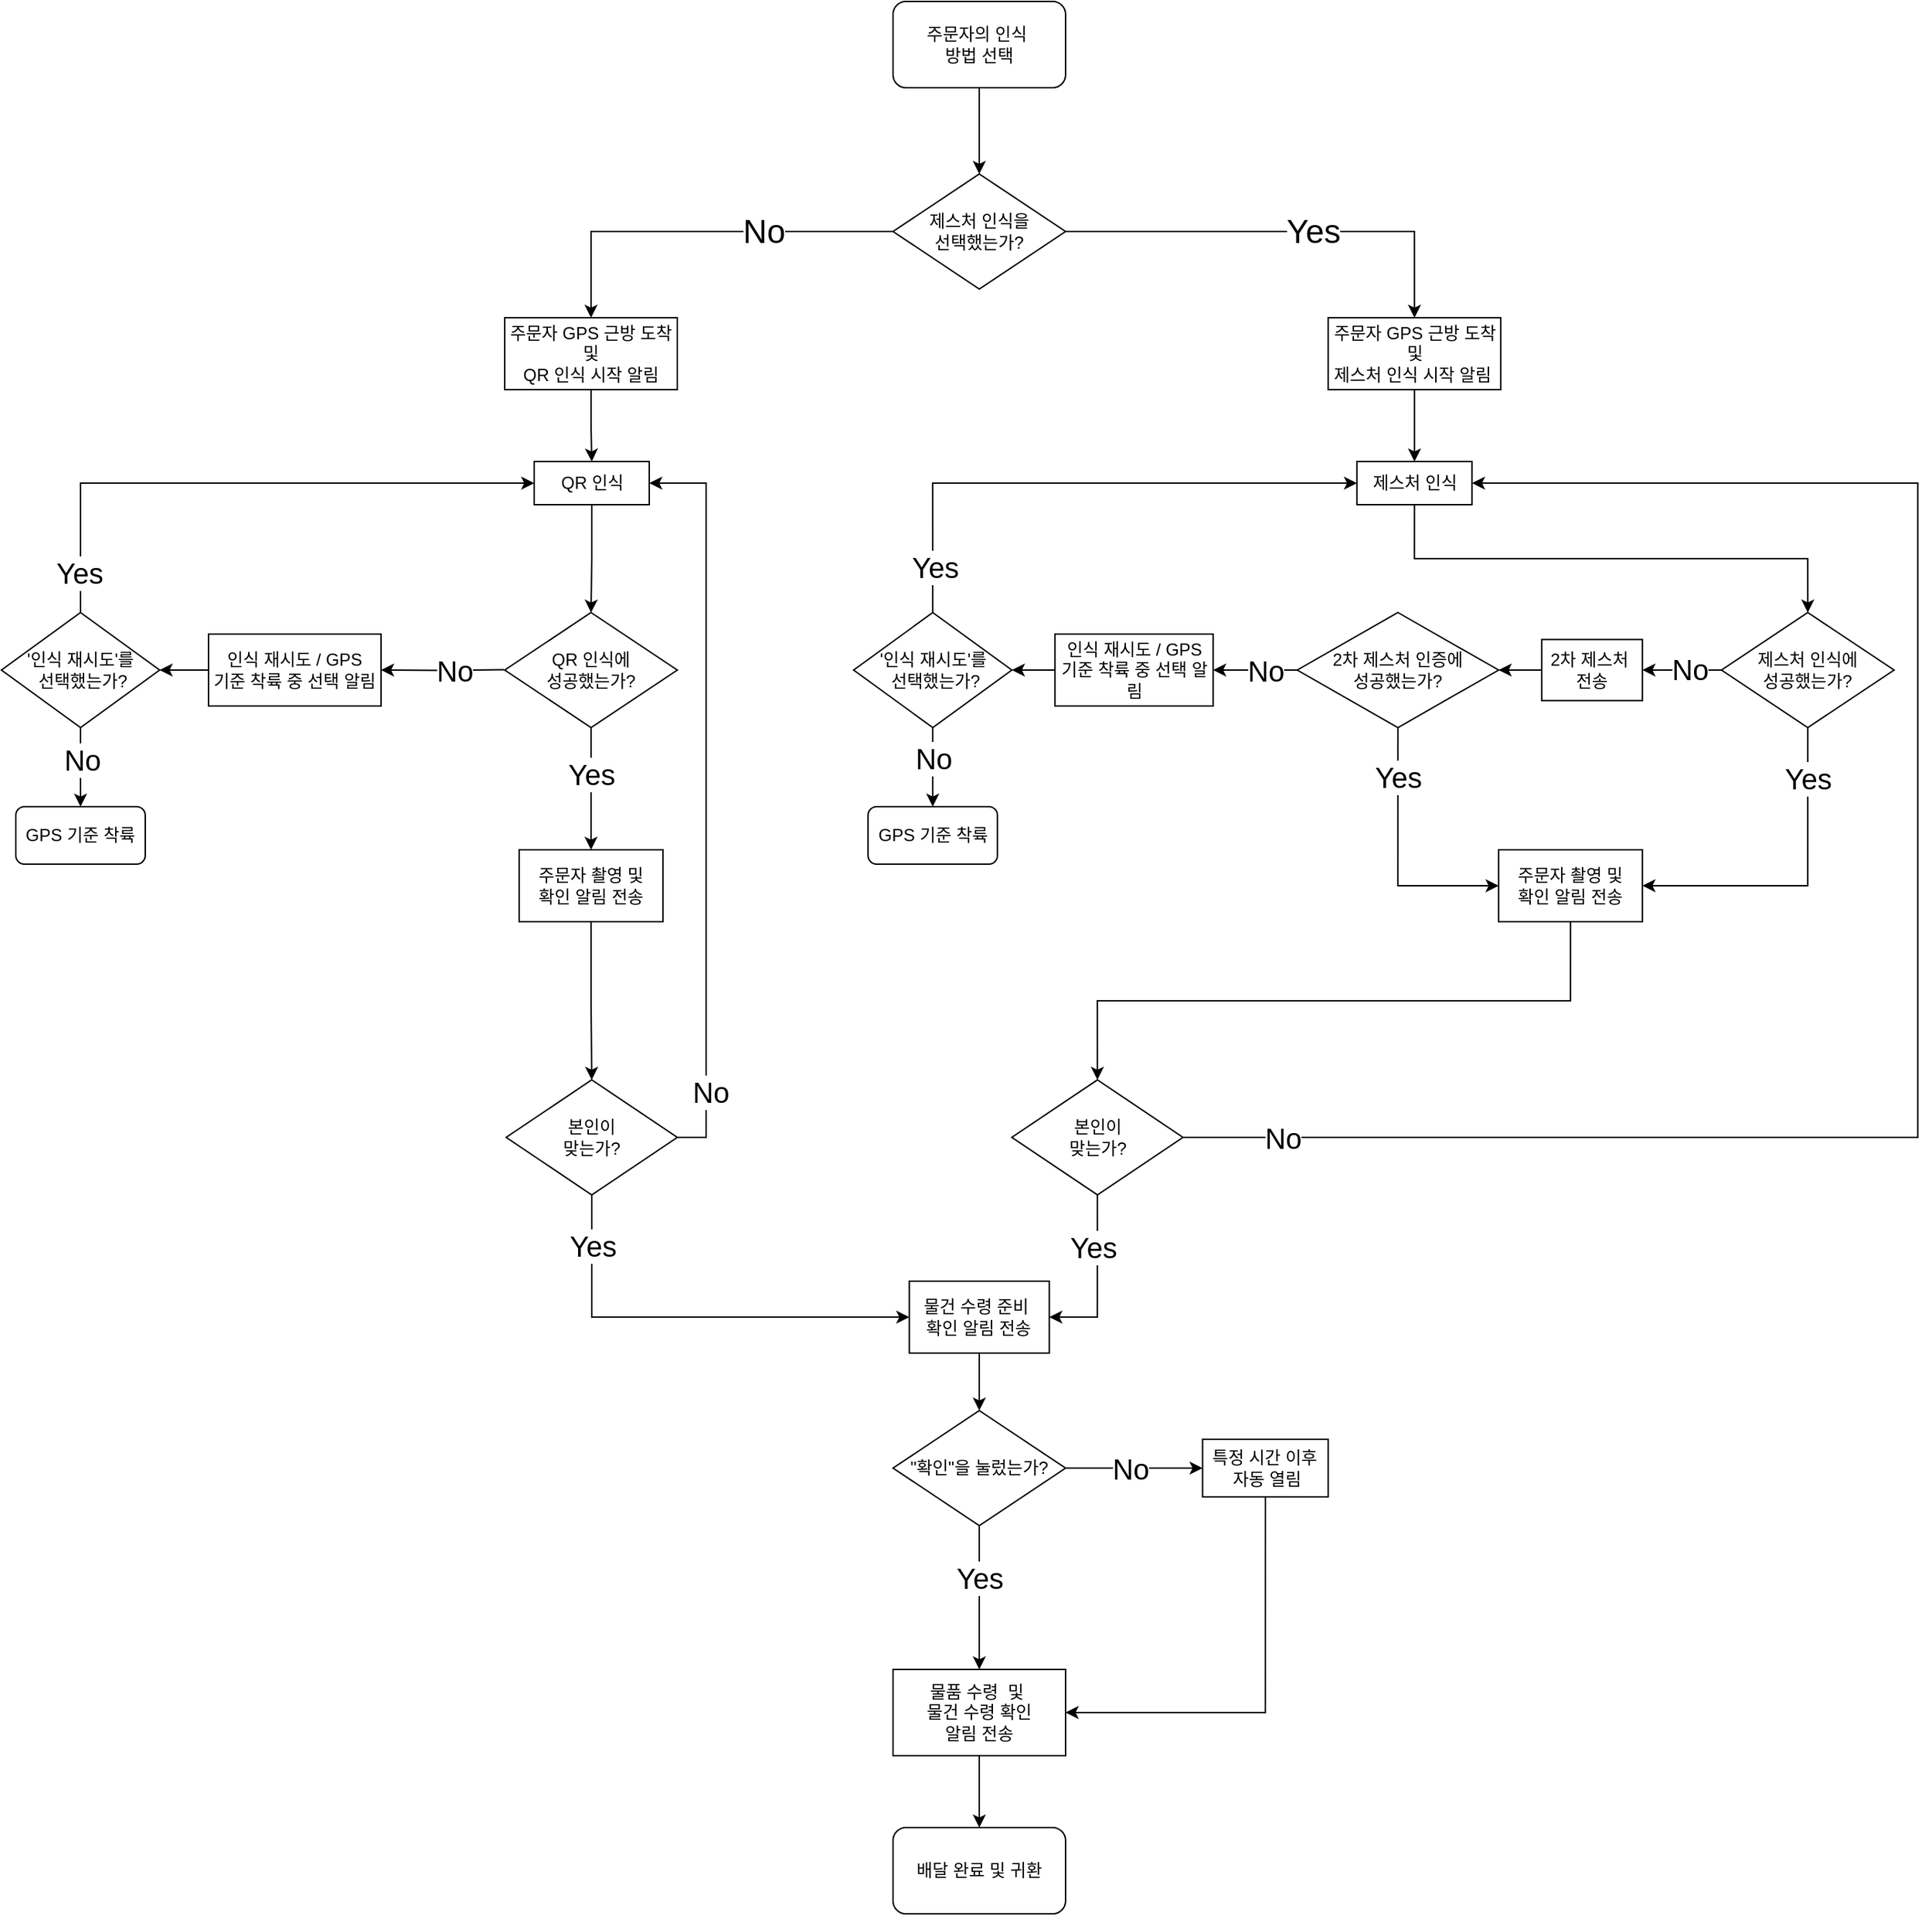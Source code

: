 <mxfile version="21.7.2" type="github">
  <diagram id="C5RBs43oDa-KdzZeNtuy" name="Page-1">
    <mxGraphModel dx="2000" dy="1818" grid="1" gridSize="10" guides="1" tooltips="1" connect="1" arrows="1" fold="1" page="1" pageScale="1" pageWidth="827" pageHeight="1169" math="0" shadow="0">
      <root>
        <mxCell id="WIyWlLk6GJQsqaUBKTNV-0" />
        <mxCell id="WIyWlLk6GJQsqaUBKTNV-1" parent="WIyWlLk6GJQsqaUBKTNV-0" />
        <mxCell id="__dN83xERoE4JQxgRBEe-59" value="&lt;font style=&quot;font-size: 20px;&quot;&gt;Yes&lt;/font&gt;" style="edgeStyle=orthogonalEdgeStyle;rounded=0;orthogonalLoop=1;jettySize=auto;html=1;exitX=0.5;exitY=1;exitDx=0;exitDy=0;entryX=1;entryY=0.5;entryDx=0;entryDy=0;" parent="WIyWlLk6GJQsqaUBKTNV-1" source="__dN83xERoE4JQxgRBEe-22" target="__dN83xERoE4JQxgRBEe-37" edge="1">
          <mxGeometry x="-0.689" relative="1" as="geometry">
            <Array as="points">
              <mxPoint x="716.13" y="335" />
            </Array>
            <mxPoint as="offset" />
          </mxGeometry>
        </mxCell>
        <mxCell id="Gdn1K2DDrKZkMOO99w1Y-68" style="edgeStyle=orthogonalEdgeStyle;rounded=0;orthogonalLoop=1;jettySize=auto;html=1;exitX=0;exitY=0.5;exitDx=0;exitDy=0;entryX=1;entryY=0.5;entryDx=0;entryDy=0;" parent="WIyWlLk6GJQsqaUBKTNV-1" source="__dN83xERoE4JQxgRBEe-22" target="__dN83xERoE4JQxgRBEe-39" edge="1">
          <mxGeometry relative="1" as="geometry" />
        </mxCell>
        <mxCell id="Gdn1K2DDrKZkMOO99w1Y-69" value="&lt;font style=&quot;font-size: 20px;&quot;&gt;No&lt;/font&gt;" style="edgeLabel;html=1;align=center;verticalAlign=middle;resizable=0;points=[];" parent="Gdn1K2DDrKZkMOO99w1Y-68" vertex="1" connectable="0">
          <mxGeometry x="-0.177" y="-1" relative="1" as="geometry">
            <mxPoint as="offset" />
          </mxGeometry>
        </mxCell>
        <mxCell id="__dN83xERoE4JQxgRBEe-22" value="제스처 인식에&lt;br&gt;성공했는가?" style="rhombus;whiteSpace=wrap;html=1;" parent="WIyWlLk6GJQsqaUBKTNV-1" vertex="1">
          <mxGeometry x="656.13" y="145" width="120" height="80" as="geometry" />
        </mxCell>
        <mxCell id="__dN83xERoE4JQxgRBEe-64" style="edgeStyle=orthogonalEdgeStyle;rounded=0;orthogonalLoop=1;jettySize=auto;html=1;exitX=1;exitY=0.5;exitDx=0;exitDy=0;entryX=1;entryY=0.5;entryDx=0;entryDy=0;" parent="WIyWlLk6GJQsqaUBKTNV-1" source="__dN83xERoE4JQxgRBEe-23" target="__dN83xERoE4JQxgRBEe-66" edge="1">
          <mxGeometry relative="1" as="geometry">
            <mxPoint x="727.63" y="100" as="targetPoint" />
            <Array as="points">
              <mxPoint x="792.63" y="510" />
              <mxPoint x="792.63" y="55" />
            </Array>
          </mxGeometry>
        </mxCell>
        <mxCell id="__dN83xERoE4JQxgRBEe-65" value="&lt;font style=&quot;font-size: 20px;&quot;&gt;No&lt;/font&gt;" style="edgeLabel;html=1;align=center;verticalAlign=middle;resizable=0;points=[];" parent="__dN83xERoE4JQxgRBEe-64" vertex="1" connectable="0">
          <mxGeometry x="-0.776" y="-1" relative="1" as="geometry">
            <mxPoint x="-74" y="-1" as="offset" />
          </mxGeometry>
        </mxCell>
        <mxCell id="Gdn1K2DDrKZkMOO99w1Y-61" style="edgeStyle=orthogonalEdgeStyle;rounded=0;orthogonalLoop=1;jettySize=auto;html=1;exitX=0.5;exitY=1;exitDx=0;exitDy=0;entryX=1;entryY=0.5;entryDx=0;entryDy=0;" parent="WIyWlLk6GJQsqaUBKTNV-1" source="__dN83xERoE4JQxgRBEe-23" target="4PQekBKHGVd6vAMe75gU-1" edge="1">
          <mxGeometry relative="1" as="geometry">
            <mxPoint x="181.38" y="640" as="targetPoint" />
          </mxGeometry>
        </mxCell>
        <mxCell id="Gdn1K2DDrKZkMOO99w1Y-62" value="&lt;font style=&quot;font-size: 20px;&quot;&gt;Yes&lt;/font&gt;" style="edgeLabel;html=1;align=center;verticalAlign=middle;resizable=0;points=[];" parent="Gdn1K2DDrKZkMOO99w1Y-61" vertex="1" connectable="0">
          <mxGeometry x="-0.401" y="-3" relative="1" as="geometry">
            <mxPoint as="offset" />
          </mxGeometry>
        </mxCell>
        <mxCell id="__dN83xERoE4JQxgRBEe-23" value="본인이&lt;br&gt;맞는가?" style="rhombus;whiteSpace=wrap;html=1;" parent="WIyWlLk6GJQsqaUBKTNV-1" vertex="1">
          <mxGeometry x="162.63" y="470" width="119" height="80" as="geometry" />
        </mxCell>
        <mxCell id="__dN83xERoE4JQxgRBEe-26" style="edgeStyle=orthogonalEdgeStyle;rounded=0;orthogonalLoop=1;jettySize=auto;html=1;exitX=0.5;exitY=1;exitDx=0;exitDy=0;entryX=0.5;entryY=0;entryDx=0;entryDy=0;" parent="WIyWlLk6GJQsqaUBKTNV-1" source="__dN83xERoE4JQxgRBEe-66" target="__dN83xERoE4JQxgRBEe-22" edge="1">
          <mxGeometry relative="1" as="geometry">
            <mxPoint x="682.63" y="115" as="sourcePoint" />
          </mxGeometry>
        </mxCell>
        <mxCell id="__dN83xERoE4JQxgRBEe-60" style="edgeStyle=orthogonalEdgeStyle;rounded=0;orthogonalLoop=1;jettySize=auto;html=1;exitX=0.5;exitY=1;exitDx=0;exitDy=0;entryX=0.5;entryY=0;entryDx=0;entryDy=0;" parent="WIyWlLk6GJQsqaUBKTNV-1" source="__dN83xERoE4JQxgRBEe-37" target="__dN83xERoE4JQxgRBEe-23" edge="1">
          <mxGeometry relative="1" as="geometry" />
        </mxCell>
        <mxCell id="__dN83xERoE4JQxgRBEe-37" value="주문자 촬영 및&lt;br style=&quot;border-color: var(--border-color);&quot;&gt;확인 알림 전송" style="rounded=0;whiteSpace=wrap;html=1;" parent="WIyWlLk6GJQsqaUBKTNV-1" vertex="1">
          <mxGeometry x="501.13" y="310" width="100" height="50" as="geometry" />
        </mxCell>
        <mxCell id="__dN83xERoE4JQxgRBEe-40" style="edgeStyle=orthogonalEdgeStyle;rounded=0;orthogonalLoop=1;jettySize=auto;html=1;exitX=0;exitY=0.5;exitDx=0;exitDy=0;entryX=1;entryY=0.5;entryDx=0;entryDy=0;" parent="WIyWlLk6GJQsqaUBKTNV-1" source="__dN83xERoE4JQxgRBEe-39" target="__dN83xERoE4JQxgRBEe-49" edge="1">
          <mxGeometry relative="1" as="geometry">
            <mxPoint x="486.08" y="185.029" as="targetPoint" />
            <Array as="points" />
          </mxGeometry>
        </mxCell>
        <mxCell id="__dN83xERoE4JQxgRBEe-39" value="2차 제스처&amp;nbsp;&lt;br&gt;전송" style="rounded=0;whiteSpace=wrap;html=1;" parent="WIyWlLk6GJQsqaUBKTNV-1" vertex="1">
          <mxGeometry x="531.13" y="163.75" width="70" height="42.5" as="geometry" />
        </mxCell>
        <mxCell id="__dN83xERoE4JQxgRBEe-45" style="edgeStyle=orthogonalEdgeStyle;rounded=0;orthogonalLoop=1;jettySize=auto;html=1;exitX=0.5;exitY=0;exitDx=0;exitDy=0;entryX=0;entryY=0.5;entryDx=0;entryDy=0;" parent="WIyWlLk6GJQsqaUBKTNV-1" source="__dN83xERoE4JQxgRBEe-43" target="__dN83xERoE4JQxgRBEe-66" edge="1">
          <mxGeometry relative="1" as="geometry">
            <mxPoint x="637.63" y="100" as="targetPoint" />
          </mxGeometry>
        </mxCell>
        <mxCell id="Gdn1K2DDrKZkMOO99w1Y-65" value="&lt;font style=&quot;font-size: 20px;&quot;&gt;Yes&lt;/font&gt;" style="edgeLabel;html=1;align=center;verticalAlign=middle;resizable=0;points=[];" parent="__dN83xERoE4JQxgRBEe-45" vertex="1" connectable="0">
          <mxGeometry x="-0.838" y="-1" relative="1" as="geometry">
            <mxPoint y="-1" as="offset" />
          </mxGeometry>
        </mxCell>
        <mxCell id="__dN83xERoE4JQxgRBEe-52" style="edgeStyle=orthogonalEdgeStyle;rounded=0;orthogonalLoop=1;jettySize=auto;html=1;exitX=0.5;exitY=1;exitDx=0;exitDy=0;entryX=0.5;entryY=0;entryDx=0;entryDy=0;" parent="WIyWlLk6GJQsqaUBKTNV-1" source="__dN83xERoE4JQxgRBEe-43" target="__dN83xERoE4JQxgRBEe-47" edge="1">
          <mxGeometry relative="1" as="geometry" />
        </mxCell>
        <mxCell id="__dN83xERoE4JQxgRBEe-54" value="&lt;font style=&quot;font-size: 20px;&quot;&gt;No&lt;/font&gt;" style="edgeLabel;html=1;align=center;verticalAlign=middle;resizable=0;points=[];" parent="__dN83xERoE4JQxgRBEe-52" vertex="1" connectable="0">
          <mxGeometry x="-0.728" y="-1" relative="1" as="geometry">
            <mxPoint x="1" y="13" as="offset" />
          </mxGeometry>
        </mxCell>
        <mxCell id="__dN83xERoE4JQxgRBEe-43" value="&#39;인식 재시도&#39;를&lt;br&gt;&amp;nbsp;선택했는가?" style="rhombus;whiteSpace=wrap;html=1;" parent="WIyWlLk6GJQsqaUBKTNV-1" vertex="1">
          <mxGeometry x="52.63" y="145" width="110" height="80" as="geometry" />
        </mxCell>
        <mxCell id="__dN83xERoE4JQxgRBEe-47" value="GPS 기준 착륙" style="rounded=1;whiteSpace=wrap;html=1;" parent="WIyWlLk6GJQsqaUBKTNV-1" vertex="1">
          <mxGeometry x="62.63" y="280" width="90" height="40" as="geometry" />
        </mxCell>
        <mxCell id="__dN83xERoE4JQxgRBEe-50" style="edgeStyle=orthogonalEdgeStyle;rounded=0;orthogonalLoop=1;jettySize=auto;html=1;exitX=0.5;exitY=1;exitDx=0;exitDy=0;entryX=0;entryY=0.5;entryDx=0;entryDy=0;" parent="WIyWlLk6GJQsqaUBKTNV-1" source="__dN83xERoE4JQxgRBEe-49" target="__dN83xERoE4JQxgRBEe-37" edge="1">
          <mxGeometry relative="1" as="geometry">
            <Array as="points">
              <mxPoint x="431" y="335" />
            </Array>
          </mxGeometry>
        </mxCell>
        <mxCell id="__dN83xERoE4JQxgRBEe-51" value="&lt;font style=&quot;font-size: 20px;&quot;&gt;Yes&lt;/font&gt;" style="edgeLabel;html=1;align=center;verticalAlign=middle;resizable=0;points=[];" parent="__dN83xERoE4JQxgRBEe-50" vertex="1" connectable="0">
          <mxGeometry x="-0.849" y="-2" relative="1" as="geometry">
            <mxPoint x="2" y="20" as="offset" />
          </mxGeometry>
        </mxCell>
        <mxCell id="Gdn1K2DDrKZkMOO99w1Y-50" style="edgeStyle=orthogonalEdgeStyle;rounded=0;orthogonalLoop=1;jettySize=auto;html=1;exitX=0;exitY=0.5;exitDx=0;exitDy=0;entryX=1;entryY=0.5;entryDx=0;entryDy=0;" parent="WIyWlLk6GJQsqaUBKTNV-1" source="__dN83xERoE4JQxgRBEe-49" target="Gdn1K2DDrKZkMOO99w1Y-49" edge="1">
          <mxGeometry relative="1" as="geometry" />
        </mxCell>
        <mxCell id="Gdn1K2DDrKZkMOO99w1Y-66" value="&lt;font style=&quot;font-size: 20px;&quot;&gt;No&lt;/font&gt;" style="edgeLabel;html=1;align=center;verticalAlign=middle;resizable=0;points=[];" parent="Gdn1K2DDrKZkMOO99w1Y-50" vertex="1" connectable="0">
          <mxGeometry x="-0.493" y="-2" relative="1" as="geometry">
            <mxPoint x="-7" y="2" as="offset" />
          </mxGeometry>
        </mxCell>
        <mxCell id="__dN83xERoE4JQxgRBEe-49" value="2차 제스처 인증에&lt;br&gt;성공했는가?" style="rhombus;whiteSpace=wrap;html=1;" parent="WIyWlLk6GJQsqaUBKTNV-1" vertex="1">
          <mxGeometry x="361.13" y="145" width="140" height="80" as="geometry" />
        </mxCell>
        <mxCell id="__dN83xERoE4JQxgRBEe-66" value="제스처 인식" style="rounded=0;whiteSpace=wrap;html=1;" parent="WIyWlLk6GJQsqaUBKTNV-1" vertex="1">
          <mxGeometry x="402.63" y="40" width="80" height="30" as="geometry" />
        </mxCell>
        <mxCell id="Gdn1K2DDrKZkMOO99w1Y-3" style="edgeStyle=orthogonalEdgeStyle;rounded=0;orthogonalLoop=1;jettySize=auto;html=1;exitX=0.5;exitY=1;exitDx=0;exitDy=0;entryX=0.5;entryY=0;entryDx=0;entryDy=0;" parent="WIyWlLk6GJQsqaUBKTNV-1" source="Gdn1K2DDrKZkMOO99w1Y-1" target="__dN83xERoE4JQxgRBEe-66" edge="1">
          <mxGeometry relative="1" as="geometry" />
        </mxCell>
        <mxCell id="Gdn1K2DDrKZkMOO99w1Y-1" value="주문자 GPS 근방 도착 및&lt;br style=&quot;border-color: var(--border-color);&quot;&gt;제스처 인식 시작 알림&amp;nbsp;" style="rounded=0;whiteSpace=wrap;html=1;" parent="WIyWlLk6GJQsqaUBKTNV-1" vertex="1">
          <mxGeometry x="382.63" y="-60" width="120" height="50" as="geometry" />
        </mxCell>
        <mxCell id="Gdn1K2DDrKZkMOO99w1Y-7" style="edgeStyle=orthogonalEdgeStyle;rounded=0;orthogonalLoop=1;jettySize=auto;html=1;exitX=1;exitY=0.5;exitDx=0;exitDy=0;entryX=0.5;entryY=0;entryDx=0;entryDy=0;" parent="WIyWlLk6GJQsqaUBKTNV-1" source="Gdn1K2DDrKZkMOO99w1Y-4" target="Gdn1K2DDrKZkMOO99w1Y-1" edge="1">
          <mxGeometry relative="1" as="geometry" />
        </mxCell>
        <mxCell id="Gdn1K2DDrKZkMOO99w1Y-8" value="&lt;font style=&quot;font-size: 23px;&quot;&gt;Yes&lt;/font&gt;" style="edgeLabel;html=1;align=center;verticalAlign=middle;resizable=0;points=[];" parent="Gdn1K2DDrKZkMOO99w1Y-7" vertex="1" connectable="0">
          <mxGeometry x="-0.38" y="1" relative="1" as="geometry">
            <mxPoint x="78" y="1" as="offset" />
          </mxGeometry>
        </mxCell>
        <mxCell id="Gdn1K2DDrKZkMOO99w1Y-10" style="edgeStyle=orthogonalEdgeStyle;rounded=0;orthogonalLoop=1;jettySize=auto;html=1;exitX=0;exitY=0.5;exitDx=0;exitDy=0;entryX=0.5;entryY=0;entryDx=0;entryDy=0;" parent="WIyWlLk6GJQsqaUBKTNV-1" source="Gdn1K2DDrKZkMOO99w1Y-4" target="Gdn1K2DDrKZkMOO99w1Y-12" edge="1">
          <mxGeometry relative="1" as="geometry">
            <mxPoint x="-130" y="-90" as="targetPoint" />
            <Array as="points">
              <mxPoint x="-130" y="-120" />
            </Array>
          </mxGeometry>
        </mxCell>
        <mxCell id="Gdn1K2DDrKZkMOO99w1Y-11" value="&lt;font style=&quot;font-size: 23px;&quot;&gt;No&lt;/font&gt;" style="edgeLabel;html=1;align=center;verticalAlign=middle;resizable=0;points=[];" parent="Gdn1K2DDrKZkMOO99w1Y-10" vertex="1" connectable="0">
          <mxGeometry x="-0.301" y="1" relative="1" as="geometry">
            <mxPoint x="4" y="-1" as="offset" />
          </mxGeometry>
        </mxCell>
        <mxCell id="Gdn1K2DDrKZkMOO99w1Y-4" value="제스처 인식을 &lt;br&gt;선택했는가?" style="rhombus;whiteSpace=wrap;html=1;" parent="WIyWlLk6GJQsqaUBKTNV-1" vertex="1">
          <mxGeometry x="80" y="-160" width="120" height="80" as="geometry" />
        </mxCell>
        <mxCell id="Gdn1K2DDrKZkMOO99w1Y-6" style="edgeStyle=orthogonalEdgeStyle;rounded=0;orthogonalLoop=1;jettySize=auto;html=1;exitX=0.5;exitY=1;exitDx=0;exitDy=0;entryX=0.5;entryY=0;entryDx=0;entryDy=0;" parent="WIyWlLk6GJQsqaUBKTNV-1" source="Gdn1K2DDrKZkMOO99w1Y-5" target="Gdn1K2DDrKZkMOO99w1Y-4" edge="1">
          <mxGeometry relative="1" as="geometry" />
        </mxCell>
        <mxCell id="Gdn1K2DDrKZkMOO99w1Y-5" value="주문자의 인식&amp;nbsp;&lt;br&gt;방법 선택" style="rounded=1;whiteSpace=wrap;html=1;" parent="WIyWlLk6GJQsqaUBKTNV-1" vertex="1">
          <mxGeometry x="80" y="-280" width="120" height="60" as="geometry" />
        </mxCell>
        <mxCell id="Gdn1K2DDrKZkMOO99w1Y-41" style="edgeStyle=orthogonalEdgeStyle;rounded=0;orthogonalLoop=1;jettySize=auto;html=1;exitX=0.5;exitY=1;exitDx=0;exitDy=0;entryX=0.5;entryY=0;entryDx=0;entryDy=0;" parent="WIyWlLk6GJQsqaUBKTNV-1" source="Gdn1K2DDrKZkMOO99w1Y-12" target="Gdn1K2DDrKZkMOO99w1Y-40" edge="1">
          <mxGeometry relative="1" as="geometry" />
        </mxCell>
        <mxCell id="Gdn1K2DDrKZkMOO99w1Y-12" value="주문자 GPS 근방 도착&lt;br&gt;및&lt;br&gt;QR 인식 시작 알림" style="whiteSpace=wrap;html=1;" parent="WIyWlLk6GJQsqaUBKTNV-1" vertex="1">
          <mxGeometry x="-190" y="-60" width="120" height="50" as="geometry" />
        </mxCell>
        <mxCell id="Gdn1K2DDrKZkMOO99w1Y-14" style="edgeStyle=orthogonalEdgeStyle;rounded=0;orthogonalLoop=1;jettySize=auto;html=1;exitX=0;exitY=0.5;exitDx=0;exitDy=0;entryX=1;entryY=0.5;entryDx=0;entryDy=0;" parent="WIyWlLk6GJQsqaUBKTNV-1" target="Gdn1K2DDrKZkMOO99w1Y-52" edge="1">
          <mxGeometry relative="1" as="geometry">
            <mxPoint x="-190.5" y="184.74" as="sourcePoint" />
            <mxPoint x="-260.5" y="184.74" as="targetPoint" />
            <Array as="points" />
          </mxGeometry>
        </mxCell>
        <mxCell id="Gdn1K2DDrKZkMOO99w1Y-15" value="&lt;font style=&quot;font-size: 20px;&quot;&gt;No&lt;/font&gt;" style="edgeLabel;html=1;align=center;verticalAlign=middle;resizable=0;points=[];" parent="Gdn1K2DDrKZkMOO99w1Y-14" vertex="1" connectable="0">
          <mxGeometry x="-0.391" relative="1" as="geometry">
            <mxPoint x="-9" as="offset" />
          </mxGeometry>
        </mxCell>
        <mxCell id="Gdn1K2DDrKZkMOO99w1Y-16" value="&lt;font style=&quot;font-size: 20px;&quot;&gt;Yes&lt;/font&gt;" style="edgeStyle=orthogonalEdgeStyle;rounded=0;orthogonalLoop=1;jettySize=auto;html=1;exitX=0.5;exitY=1;exitDx=0;exitDy=0;entryX=0.5;entryY=0;entryDx=0;entryDy=0;" parent="WIyWlLk6GJQsqaUBKTNV-1" source="Gdn1K2DDrKZkMOO99w1Y-17" target="Gdn1K2DDrKZkMOO99w1Y-26" edge="1">
          <mxGeometry x="-0.25" relative="1" as="geometry">
            <Array as="points">
              <mxPoint x="-130.5" y="245" />
              <mxPoint x="-130.5" y="245" />
            </Array>
            <mxPoint as="offset" />
          </mxGeometry>
        </mxCell>
        <mxCell id="Gdn1K2DDrKZkMOO99w1Y-17" value="QR 인식에&lt;br&gt;성공했는가?" style="rhombus;whiteSpace=wrap;html=1;" parent="WIyWlLk6GJQsqaUBKTNV-1" vertex="1">
          <mxGeometry x="-190" y="145" width="120" height="80" as="geometry" />
        </mxCell>
        <mxCell id="Gdn1K2DDrKZkMOO99w1Y-22" style="edgeStyle=orthogonalEdgeStyle;rounded=0;orthogonalLoop=1;jettySize=auto;html=1;exitX=0.5;exitY=1;exitDx=0;exitDy=0;entryX=0.5;entryY=0;entryDx=0;entryDy=0;" parent="WIyWlLk6GJQsqaUBKTNV-1" source="Gdn1K2DDrKZkMOO99w1Y-40" target="Gdn1K2DDrKZkMOO99w1Y-17" edge="1">
          <mxGeometry relative="1" as="geometry">
            <mxPoint x="-130.5" y="115" as="sourcePoint" />
          </mxGeometry>
        </mxCell>
        <mxCell id="Gdn1K2DDrKZkMOO99w1Y-48" style="edgeStyle=orthogonalEdgeStyle;rounded=0;orthogonalLoop=1;jettySize=auto;html=1;exitX=0.5;exitY=1;exitDx=0;exitDy=0;entryX=0.5;entryY=0;entryDx=0;entryDy=0;" parent="WIyWlLk6GJQsqaUBKTNV-1" source="Gdn1K2DDrKZkMOO99w1Y-26" target="Gdn1K2DDrKZkMOO99w1Y-46" edge="1">
          <mxGeometry relative="1" as="geometry" />
        </mxCell>
        <mxCell id="Gdn1K2DDrKZkMOO99w1Y-26" value="주문자 촬영 및&lt;br style=&quot;border-color: var(--border-color);&quot;&gt;확인 알림 전송" style="rounded=0;whiteSpace=wrap;html=1;" parent="WIyWlLk6GJQsqaUBKTNV-1" vertex="1">
          <mxGeometry x="-180" y="310" width="100" height="50" as="geometry" />
        </mxCell>
        <mxCell id="Gdn1K2DDrKZkMOO99w1Y-29" style="edgeStyle=orthogonalEdgeStyle;rounded=0;orthogonalLoop=1;jettySize=auto;html=1;exitX=0.5;exitY=0;exitDx=0;exitDy=0;entryX=0;entryY=0.5;entryDx=0;entryDy=0;" parent="WIyWlLk6GJQsqaUBKTNV-1" source="Gdn1K2DDrKZkMOO99w1Y-33" target="Gdn1K2DDrKZkMOO99w1Y-40" edge="1">
          <mxGeometry relative="1" as="geometry">
            <mxPoint x="-175.5" y="100" as="targetPoint" />
          </mxGeometry>
        </mxCell>
        <mxCell id="Gdn1K2DDrKZkMOO99w1Y-30" value="&lt;font style=&quot;font-size: 20px;&quot;&gt;Yes&lt;/font&gt;" style="edgeLabel;html=1;align=center;verticalAlign=middle;resizable=0;points=[];" parent="Gdn1K2DDrKZkMOO99w1Y-29" vertex="1" connectable="0">
          <mxGeometry x="-0.912" y="3" relative="1" as="geometry">
            <mxPoint x="2" y="-10" as="offset" />
          </mxGeometry>
        </mxCell>
        <mxCell id="Gdn1K2DDrKZkMOO99w1Y-55" style="edgeStyle=orthogonalEdgeStyle;rounded=0;orthogonalLoop=1;jettySize=auto;html=1;exitX=0.5;exitY=1;exitDx=0;exitDy=0;entryX=0.5;entryY=0;entryDx=0;entryDy=0;" parent="WIyWlLk6GJQsqaUBKTNV-1" source="Gdn1K2DDrKZkMOO99w1Y-33" target="Gdn1K2DDrKZkMOO99w1Y-34" edge="1">
          <mxGeometry relative="1" as="geometry" />
        </mxCell>
        <mxCell id="Gdn1K2DDrKZkMOO99w1Y-57" value="&lt;font style=&quot;font-size: 20px;&quot;&gt;No&lt;/font&gt;" style="edgeLabel;html=1;align=center;verticalAlign=middle;resizable=0;points=[];" parent="Gdn1K2DDrKZkMOO99w1Y-55" vertex="1" connectable="0">
          <mxGeometry x="-0.196" y="1" relative="1" as="geometry">
            <mxPoint as="offset" />
          </mxGeometry>
        </mxCell>
        <mxCell id="Gdn1K2DDrKZkMOO99w1Y-33" value="&#39;인식 재시도&#39;를&lt;br&gt;&amp;nbsp;선택했는가?" style="rhombus;whiteSpace=wrap;html=1;" parent="WIyWlLk6GJQsqaUBKTNV-1" vertex="1">
          <mxGeometry x="-540" y="145" width="110" height="80" as="geometry" />
        </mxCell>
        <mxCell id="Gdn1K2DDrKZkMOO99w1Y-34" value="GPS 기준 착륙" style="rounded=1;whiteSpace=wrap;html=1;" parent="WIyWlLk6GJQsqaUBKTNV-1" vertex="1">
          <mxGeometry x="-530" y="280" width="90" height="40" as="geometry" />
        </mxCell>
        <mxCell id="Gdn1K2DDrKZkMOO99w1Y-40" value="QR 인식" style="rounded=0;whiteSpace=wrap;html=1;" parent="WIyWlLk6GJQsqaUBKTNV-1" vertex="1">
          <mxGeometry x="-169.5" y="40" width="80" height="30" as="geometry" />
        </mxCell>
        <mxCell id="Gdn1K2DDrKZkMOO99w1Y-59" style="edgeStyle=orthogonalEdgeStyle;rounded=0;orthogonalLoop=1;jettySize=auto;html=1;exitX=0.5;exitY=1;exitDx=0;exitDy=0;entryX=0;entryY=0.5;entryDx=0;entryDy=0;" parent="WIyWlLk6GJQsqaUBKTNV-1" source="Gdn1K2DDrKZkMOO99w1Y-46" target="4PQekBKHGVd6vAMe75gU-1" edge="1">
          <mxGeometry relative="1" as="geometry">
            <mxPoint x="99" y="630" as="targetPoint" />
          </mxGeometry>
        </mxCell>
        <mxCell id="Gdn1K2DDrKZkMOO99w1Y-60" value="&lt;font style=&quot;font-size: 20px;&quot;&gt;Yes&lt;/font&gt;" style="edgeLabel;html=1;align=center;verticalAlign=middle;resizable=0;points=[];" parent="Gdn1K2DDrKZkMOO99w1Y-59" vertex="1" connectable="0">
          <mxGeometry x="-0.68" y="-3" relative="1" as="geometry">
            <mxPoint x="3" y="-14" as="offset" />
          </mxGeometry>
        </mxCell>
        <mxCell id="Gdn1K2DDrKZkMOO99w1Y-63" style="edgeStyle=orthogonalEdgeStyle;rounded=0;orthogonalLoop=1;jettySize=auto;html=1;exitX=1;exitY=0.5;exitDx=0;exitDy=0;entryX=1;entryY=0.5;entryDx=0;entryDy=0;" parent="WIyWlLk6GJQsqaUBKTNV-1" source="Gdn1K2DDrKZkMOO99w1Y-46" target="Gdn1K2DDrKZkMOO99w1Y-40" edge="1">
          <mxGeometry relative="1" as="geometry" />
        </mxCell>
        <mxCell id="Gdn1K2DDrKZkMOO99w1Y-64" value="&lt;font style=&quot;font-size: 20px;&quot;&gt;No&lt;/font&gt;" style="edgeLabel;html=1;align=center;verticalAlign=middle;resizable=0;points=[];" parent="Gdn1K2DDrKZkMOO99w1Y-63" vertex="1" connectable="0">
          <mxGeometry x="-0.795" y="-3" relative="1" as="geometry">
            <mxPoint as="offset" />
          </mxGeometry>
        </mxCell>
        <mxCell id="Gdn1K2DDrKZkMOO99w1Y-46" value="본인이&lt;br&gt;맞는가?" style="rhombus;whiteSpace=wrap;html=1;" parent="WIyWlLk6GJQsqaUBKTNV-1" vertex="1">
          <mxGeometry x="-189" y="470" width="119" height="80" as="geometry" />
        </mxCell>
        <mxCell id="Gdn1K2DDrKZkMOO99w1Y-51" style="edgeStyle=orthogonalEdgeStyle;rounded=0;orthogonalLoop=1;jettySize=auto;html=1;exitX=0;exitY=0.5;exitDx=0;exitDy=0;entryX=1;entryY=0.5;entryDx=0;entryDy=0;" parent="WIyWlLk6GJQsqaUBKTNV-1" source="Gdn1K2DDrKZkMOO99w1Y-49" target="__dN83xERoE4JQxgRBEe-43" edge="1">
          <mxGeometry relative="1" as="geometry" />
        </mxCell>
        <mxCell id="Gdn1K2DDrKZkMOO99w1Y-49" value="인식 재시도 / GPS&lt;br&gt;기준 착륙 중 선택 알림" style="whiteSpace=wrap;html=1;" parent="WIyWlLk6GJQsqaUBKTNV-1" vertex="1">
          <mxGeometry x="192.63" y="160" width="110" height="50" as="geometry" />
        </mxCell>
        <mxCell id="Gdn1K2DDrKZkMOO99w1Y-53" style="edgeStyle=orthogonalEdgeStyle;rounded=0;orthogonalLoop=1;jettySize=auto;html=1;exitX=0;exitY=0.5;exitDx=0;exitDy=0;entryX=1;entryY=0.5;entryDx=0;entryDy=0;" parent="WIyWlLk6GJQsqaUBKTNV-1" source="Gdn1K2DDrKZkMOO99w1Y-52" target="Gdn1K2DDrKZkMOO99w1Y-33" edge="1">
          <mxGeometry relative="1" as="geometry" />
        </mxCell>
        <mxCell id="Gdn1K2DDrKZkMOO99w1Y-52" value="인식 재시도 / GPS&lt;br&gt;기준 착륙 중 선택 알림" style="whiteSpace=wrap;html=1;" parent="WIyWlLk6GJQsqaUBKTNV-1" vertex="1">
          <mxGeometry x="-396" y="160" width="120" height="50" as="geometry" />
        </mxCell>
        <mxCell id="4PQekBKHGVd6vAMe75gU-3" style="edgeStyle=orthogonalEdgeStyle;rounded=0;orthogonalLoop=1;jettySize=auto;html=1;exitX=0.5;exitY=1;exitDx=0;exitDy=0;entryX=0.5;entryY=0;entryDx=0;entryDy=0;" edge="1" parent="WIyWlLk6GJQsqaUBKTNV-1" source="4PQekBKHGVd6vAMe75gU-1" target="4PQekBKHGVd6vAMe75gU-2">
          <mxGeometry relative="1" as="geometry" />
        </mxCell>
        <mxCell id="4PQekBKHGVd6vAMe75gU-1" value="물건 수령 준비&amp;nbsp;&lt;br&gt;확인 알림 전송" style="rounded=0;whiteSpace=wrap;html=1;" vertex="1" parent="WIyWlLk6GJQsqaUBKTNV-1">
          <mxGeometry x="91.32" y="610" width="97.37" height="50" as="geometry" />
        </mxCell>
        <mxCell id="4PQekBKHGVd6vAMe75gU-5" style="edgeStyle=orthogonalEdgeStyle;rounded=0;orthogonalLoop=1;jettySize=auto;html=1;exitX=0.5;exitY=1;exitDx=0;exitDy=0;entryX=0.5;entryY=0;entryDx=0;entryDy=0;" edge="1" parent="WIyWlLk6GJQsqaUBKTNV-1" source="4PQekBKHGVd6vAMe75gU-2" target="4PQekBKHGVd6vAMe75gU-14">
          <mxGeometry relative="1" as="geometry">
            <mxPoint x="140" y="900" as="targetPoint" />
          </mxGeometry>
        </mxCell>
        <mxCell id="4PQekBKHGVd6vAMe75gU-6" value="&lt;font style=&quot;font-size: 20px;&quot;&gt;Yes&lt;/font&gt;" style="edgeLabel;html=1;align=center;verticalAlign=middle;resizable=0;points=[];" vertex="1" connectable="0" parent="4PQekBKHGVd6vAMe75gU-5">
          <mxGeometry x="-0.277" relative="1" as="geometry">
            <mxPoint as="offset" />
          </mxGeometry>
        </mxCell>
        <mxCell id="4PQekBKHGVd6vAMe75gU-7" style="edgeStyle=orthogonalEdgeStyle;rounded=0;orthogonalLoop=1;jettySize=auto;html=1;exitX=1;exitY=0.5;exitDx=0;exitDy=0;entryX=0;entryY=0.5;entryDx=0;entryDy=0;" edge="1" parent="WIyWlLk6GJQsqaUBKTNV-1" source="4PQekBKHGVd6vAMe75gU-2" target="4PQekBKHGVd6vAMe75gU-9">
          <mxGeometry relative="1" as="geometry">
            <mxPoint x="300" y="739.895" as="targetPoint" />
          </mxGeometry>
        </mxCell>
        <mxCell id="4PQekBKHGVd6vAMe75gU-8" value="&lt;font style=&quot;font-size: 20px;&quot;&gt;No&lt;/font&gt;" style="edgeLabel;html=1;align=center;verticalAlign=middle;resizable=0;points=[];" vertex="1" connectable="0" parent="4PQekBKHGVd6vAMe75gU-7">
          <mxGeometry x="-0.101" relative="1" as="geometry">
            <mxPoint x="2" as="offset" />
          </mxGeometry>
        </mxCell>
        <mxCell id="4PQekBKHGVd6vAMe75gU-2" value="&quot;확인&quot;을 눌렀는가?" style="rhombus;whiteSpace=wrap;html=1;" vertex="1" parent="WIyWlLk6GJQsqaUBKTNV-1">
          <mxGeometry x="80" y="700" width="120" height="80" as="geometry" />
        </mxCell>
        <mxCell id="4PQekBKHGVd6vAMe75gU-13" style="edgeStyle=orthogonalEdgeStyle;rounded=0;orthogonalLoop=1;jettySize=auto;html=1;exitX=0.5;exitY=1;exitDx=0;exitDy=0;entryX=1;entryY=0.5;entryDx=0;entryDy=0;" edge="1" parent="WIyWlLk6GJQsqaUBKTNV-1" source="4PQekBKHGVd6vAMe75gU-9" target="4PQekBKHGVd6vAMe75gU-14">
          <mxGeometry relative="1" as="geometry">
            <mxPoint x="200" y="930" as="targetPoint" />
          </mxGeometry>
        </mxCell>
        <mxCell id="4PQekBKHGVd6vAMe75gU-9" value="특정 시간 이후&lt;br&gt;&amp;nbsp;자동 열림" style="whiteSpace=wrap;html=1;" vertex="1" parent="WIyWlLk6GJQsqaUBKTNV-1">
          <mxGeometry x="295.26" y="720" width="87.37" height="40" as="geometry" />
        </mxCell>
        <mxCell id="4PQekBKHGVd6vAMe75gU-16" style="edgeStyle=orthogonalEdgeStyle;rounded=0;orthogonalLoop=1;jettySize=auto;html=1;exitX=0.5;exitY=1;exitDx=0;exitDy=0;" edge="1" parent="WIyWlLk6GJQsqaUBKTNV-1" source="4PQekBKHGVd6vAMe75gU-14" target="4PQekBKHGVd6vAMe75gU-15">
          <mxGeometry relative="1" as="geometry" />
        </mxCell>
        <mxCell id="4PQekBKHGVd6vAMe75gU-14" value="물품 수령&amp;nbsp; 및&amp;nbsp;&lt;br style=&quot;border-color: var(--border-color);&quot;&gt;물건 수령 확인&lt;br style=&quot;border-color: var(--border-color);&quot;&gt;알림 전송" style="rounded=0;whiteSpace=wrap;html=1;" vertex="1" parent="WIyWlLk6GJQsqaUBKTNV-1">
          <mxGeometry x="80" y="880" width="120" height="60" as="geometry" />
        </mxCell>
        <mxCell id="4PQekBKHGVd6vAMe75gU-15" value="배달 완료 및 귀환" style="rounded=1;whiteSpace=wrap;html=1;" vertex="1" parent="WIyWlLk6GJQsqaUBKTNV-1">
          <mxGeometry x="80" y="990" width="120" height="60" as="geometry" />
        </mxCell>
      </root>
    </mxGraphModel>
  </diagram>
</mxfile>
